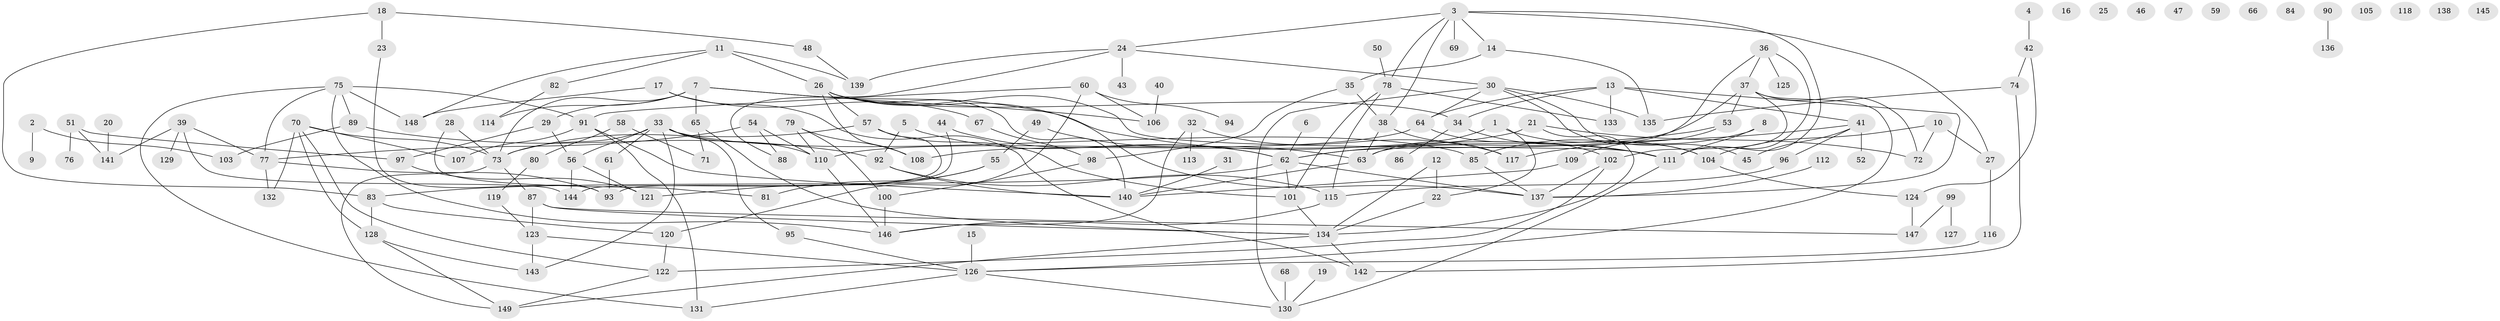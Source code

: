 // Generated by graph-tools (version 1.1) at 2025/39/03/09/25 04:39:09]
// undirected, 149 vertices, 217 edges
graph export_dot {
graph [start="1"]
  node [color=gray90,style=filled];
  1;
  2;
  3;
  4;
  5;
  6;
  7;
  8;
  9;
  10;
  11;
  12;
  13;
  14;
  15;
  16;
  17;
  18;
  19;
  20;
  21;
  22;
  23;
  24;
  25;
  26;
  27;
  28;
  29;
  30;
  31;
  32;
  33;
  34;
  35;
  36;
  37;
  38;
  39;
  40;
  41;
  42;
  43;
  44;
  45;
  46;
  47;
  48;
  49;
  50;
  51;
  52;
  53;
  54;
  55;
  56;
  57;
  58;
  59;
  60;
  61;
  62;
  63;
  64;
  65;
  66;
  67;
  68;
  69;
  70;
  71;
  72;
  73;
  74;
  75;
  76;
  77;
  78;
  79;
  80;
  81;
  82;
  83;
  84;
  85;
  86;
  87;
  88;
  89;
  90;
  91;
  92;
  93;
  94;
  95;
  96;
  97;
  98;
  99;
  100;
  101;
  102;
  103;
  104;
  105;
  106;
  107;
  108;
  109;
  110;
  111;
  112;
  113;
  114;
  115;
  116;
  117;
  118;
  119;
  120;
  121;
  122;
  123;
  124;
  125;
  126;
  127;
  128;
  129;
  130;
  131;
  132;
  133;
  134;
  135;
  136;
  137;
  138;
  139;
  140;
  141;
  142;
  143;
  144;
  145;
  146;
  147;
  148;
  149;
  1 -- 22;
  1 -- 63;
  1 -- 104;
  2 -- 9;
  2 -- 103;
  3 -- 14;
  3 -- 24;
  3 -- 27;
  3 -- 38;
  3 -- 69;
  3 -- 78;
  3 -- 111;
  4 -- 42;
  5 -- 62;
  5 -- 92;
  6 -- 62;
  7 -- 29;
  7 -- 65;
  7 -- 73;
  7 -- 106;
  7 -- 111;
  7 -- 114;
  8 -- 85;
  8 -- 111;
  10 -- 27;
  10 -- 72;
  10 -- 104;
  11 -- 26;
  11 -- 82;
  11 -- 139;
  11 -- 148;
  12 -- 22;
  12 -- 134;
  13 -- 34;
  13 -- 41;
  13 -- 64;
  13 -- 133;
  13 -- 137;
  14 -- 35;
  14 -- 135;
  15 -- 126;
  17 -- 67;
  17 -- 142;
  17 -- 148;
  18 -- 23;
  18 -- 48;
  18 -- 83;
  19 -- 130;
  20 -- 141;
  21 -- 72;
  21 -- 108;
  21 -- 134;
  22 -- 134;
  23 -- 93;
  24 -- 30;
  24 -- 43;
  24 -- 88;
  24 -- 139;
  26 -- 34;
  26 -- 57;
  26 -- 108;
  26 -- 111;
  26 -- 137;
  26 -- 140;
  27 -- 116;
  28 -- 73;
  28 -- 81;
  29 -- 56;
  29 -- 97;
  30 -- 45;
  30 -- 64;
  30 -- 104;
  30 -- 130;
  30 -- 135;
  31 -- 140;
  32 -- 113;
  32 -- 117;
  32 -- 146;
  33 -- 56;
  33 -- 61;
  33 -- 73;
  33 -- 85;
  33 -- 95;
  33 -- 110;
  33 -- 143;
  34 -- 86;
  34 -- 111;
  35 -- 38;
  35 -- 98;
  36 -- 37;
  36 -- 63;
  36 -- 111;
  36 -- 125;
  37 -- 53;
  37 -- 62;
  37 -- 72;
  37 -- 102;
  37 -- 126;
  38 -- 63;
  38 -- 117;
  39 -- 77;
  39 -- 129;
  39 -- 141;
  39 -- 144;
  40 -- 106;
  41 -- 45;
  41 -- 52;
  41 -- 96;
  41 -- 117;
  42 -- 74;
  42 -- 124;
  44 -- 62;
  44 -- 93;
  48 -- 139;
  49 -- 55;
  49 -- 63;
  50 -- 78;
  51 -- 76;
  51 -- 97;
  51 -- 141;
  53 -- 62;
  53 -- 109;
  54 -- 77;
  54 -- 88;
  54 -- 110;
  55 -- 81;
  55 -- 121;
  56 -- 121;
  56 -- 144;
  57 -- 73;
  57 -- 101;
  57 -- 144;
  58 -- 71;
  58 -- 80;
  60 -- 91;
  60 -- 94;
  60 -- 106;
  60 -- 120;
  61 -- 93;
  62 -- 83;
  62 -- 101;
  62 -- 137;
  63 -- 140;
  64 -- 102;
  64 -- 110;
  65 -- 71;
  65 -- 134;
  67 -- 98;
  68 -- 130;
  70 -- 73;
  70 -- 107;
  70 -- 122;
  70 -- 128;
  70 -- 132;
  73 -- 87;
  73 -- 149;
  74 -- 135;
  74 -- 142;
  75 -- 77;
  75 -- 89;
  75 -- 91;
  75 -- 131;
  75 -- 146;
  75 -- 148;
  77 -- 93;
  77 -- 132;
  78 -- 101;
  78 -- 115;
  78 -- 133;
  79 -- 100;
  79 -- 108;
  79 -- 110;
  80 -- 119;
  82 -- 114;
  83 -- 120;
  83 -- 128;
  85 -- 137;
  87 -- 123;
  87 -- 134;
  87 -- 147;
  89 -- 92;
  89 -- 103;
  90 -- 136;
  91 -- 107;
  91 -- 131;
  91 -- 140;
  92 -- 115;
  92 -- 140;
  95 -- 126;
  96 -- 115;
  97 -- 121;
  98 -- 100;
  99 -- 127;
  99 -- 147;
  100 -- 146;
  101 -- 134;
  102 -- 122;
  102 -- 137;
  104 -- 124;
  109 -- 140;
  110 -- 146;
  111 -- 130;
  112 -- 137;
  115 -- 146;
  116 -- 126;
  119 -- 123;
  120 -- 122;
  122 -- 149;
  123 -- 126;
  123 -- 143;
  124 -- 147;
  126 -- 130;
  126 -- 131;
  128 -- 143;
  128 -- 149;
  134 -- 142;
  134 -- 149;
}
